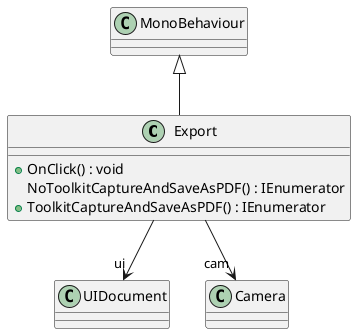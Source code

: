 @startuml
class Export {
    + OnClick() : void
    NoToolkitCaptureAndSaveAsPDF() : IEnumerator
    + ToolkitCaptureAndSaveAsPDF() : IEnumerator
}
MonoBehaviour <|-- Export
Export --> "ui" UIDocument
Export --> "cam" Camera
@enduml
